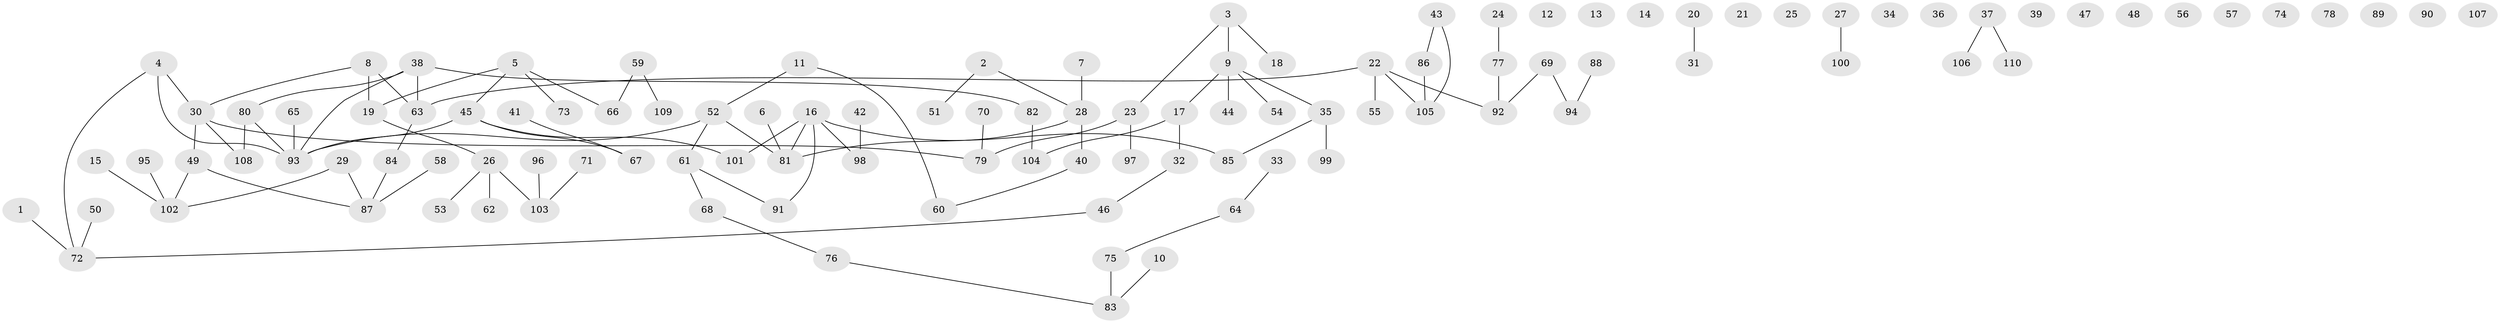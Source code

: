 // Generated by graph-tools (version 1.1) at 2025/12/03/09/25 04:12:51]
// undirected, 110 vertices, 102 edges
graph export_dot {
graph [start="1"]
  node [color=gray90,style=filled];
  1;
  2;
  3;
  4;
  5;
  6;
  7;
  8;
  9;
  10;
  11;
  12;
  13;
  14;
  15;
  16;
  17;
  18;
  19;
  20;
  21;
  22;
  23;
  24;
  25;
  26;
  27;
  28;
  29;
  30;
  31;
  32;
  33;
  34;
  35;
  36;
  37;
  38;
  39;
  40;
  41;
  42;
  43;
  44;
  45;
  46;
  47;
  48;
  49;
  50;
  51;
  52;
  53;
  54;
  55;
  56;
  57;
  58;
  59;
  60;
  61;
  62;
  63;
  64;
  65;
  66;
  67;
  68;
  69;
  70;
  71;
  72;
  73;
  74;
  75;
  76;
  77;
  78;
  79;
  80;
  81;
  82;
  83;
  84;
  85;
  86;
  87;
  88;
  89;
  90;
  91;
  92;
  93;
  94;
  95;
  96;
  97;
  98;
  99;
  100;
  101;
  102;
  103;
  104;
  105;
  106;
  107;
  108;
  109;
  110;
  1 -- 72;
  2 -- 28;
  2 -- 51;
  3 -- 9;
  3 -- 18;
  3 -- 23;
  4 -- 30;
  4 -- 72;
  4 -- 93;
  5 -- 19;
  5 -- 45;
  5 -- 66;
  5 -- 73;
  6 -- 81;
  7 -- 28;
  8 -- 19;
  8 -- 30;
  8 -- 63;
  9 -- 17;
  9 -- 35;
  9 -- 44;
  9 -- 54;
  10 -- 83;
  11 -- 52;
  11 -- 60;
  15 -- 102;
  16 -- 81;
  16 -- 85;
  16 -- 91;
  16 -- 98;
  16 -- 101;
  17 -- 32;
  17 -- 104;
  19 -- 26;
  20 -- 31;
  22 -- 55;
  22 -- 63;
  22 -- 92;
  22 -- 105;
  23 -- 79;
  23 -- 97;
  24 -- 77;
  26 -- 53;
  26 -- 62;
  26 -- 103;
  27 -- 100;
  28 -- 40;
  28 -- 81;
  29 -- 87;
  29 -- 102;
  30 -- 49;
  30 -- 79;
  30 -- 108;
  32 -- 46;
  33 -- 64;
  35 -- 85;
  35 -- 99;
  37 -- 106;
  37 -- 110;
  38 -- 63;
  38 -- 80;
  38 -- 82;
  38 -- 93;
  40 -- 60;
  41 -- 67;
  42 -- 98;
  43 -- 86;
  43 -- 105;
  45 -- 67;
  45 -- 93;
  45 -- 101;
  46 -- 72;
  49 -- 87;
  49 -- 102;
  50 -- 72;
  52 -- 61;
  52 -- 81;
  52 -- 93;
  58 -- 87;
  59 -- 66;
  59 -- 109;
  61 -- 68;
  61 -- 91;
  63 -- 84;
  64 -- 75;
  65 -- 93;
  68 -- 76;
  69 -- 92;
  69 -- 94;
  70 -- 79;
  71 -- 103;
  75 -- 83;
  76 -- 83;
  77 -- 92;
  80 -- 93;
  80 -- 108;
  82 -- 104;
  84 -- 87;
  86 -- 105;
  88 -- 94;
  95 -- 102;
  96 -- 103;
}
